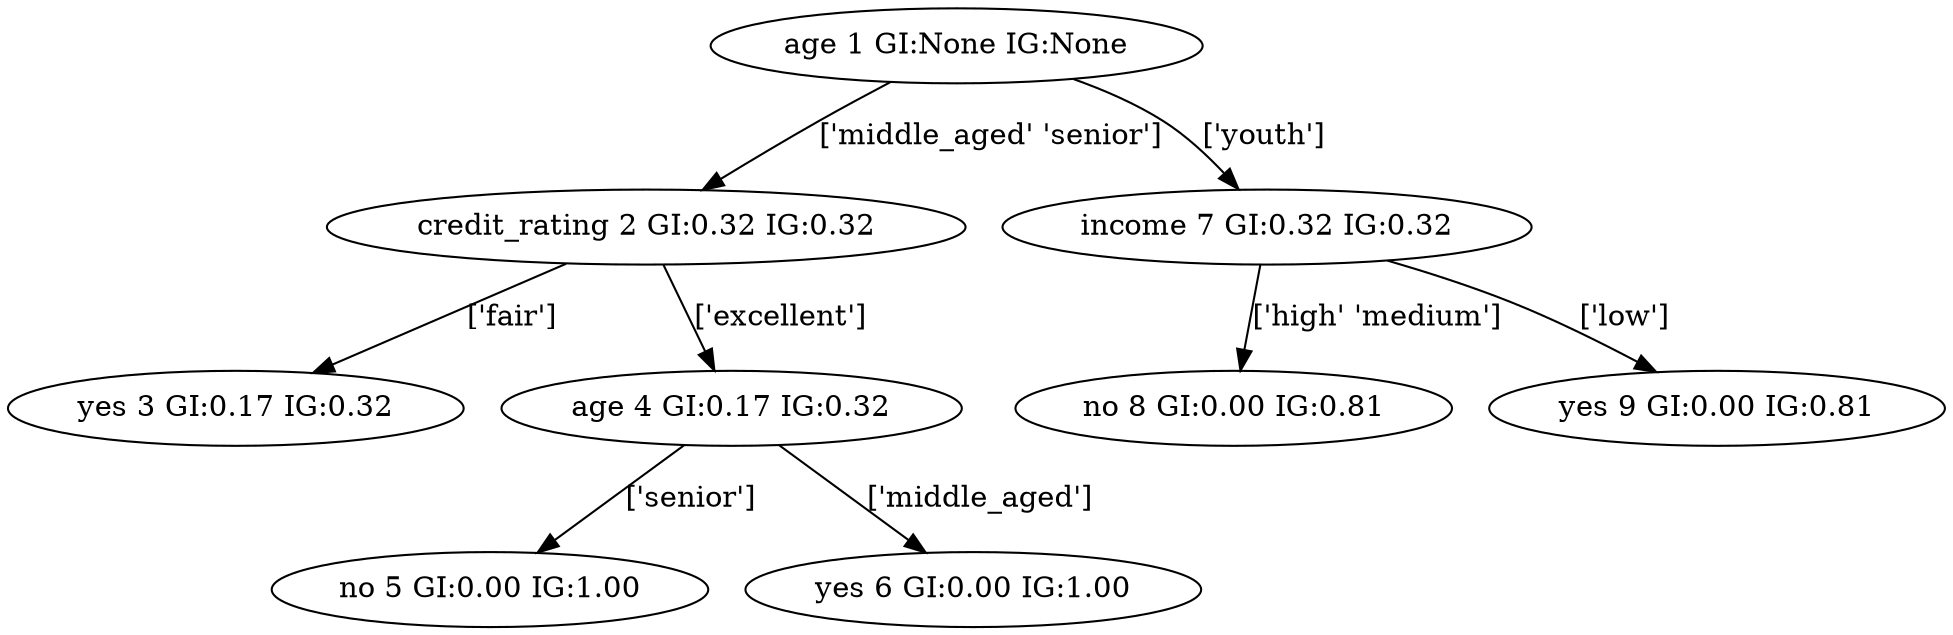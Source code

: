 digraph tree {
    "age 1 GI:None IG:None";
    "credit_rating 2 GI:0.32 IG:0.32";
    "yes 3 GI:0.17 IG:0.32";
    "age 4 GI:0.17 IG:0.32";
    "no 5 GI:0.00 IG:1.00";
    "yes 6 GI:0.00 IG:1.00";
    "income 7 GI:0.32 IG:0.32";
    "no 8 GI:0.00 IG:0.81";
    "yes 9 GI:0.00 IG:0.81";
    "age 1 GI:None IG:None" -> "credit_rating 2 GI:0.32 IG:0.32" [label="['middle_aged' 'senior']"];
    "age 1 GI:None IG:None" -> "income 7 GI:0.32 IG:0.32" [label="['youth']"];
    "credit_rating 2 GI:0.32 IG:0.32" -> "yes 3 GI:0.17 IG:0.32" [label="['fair']"];
    "credit_rating 2 GI:0.32 IG:0.32" -> "age 4 GI:0.17 IG:0.32" [label="['excellent']"];
    "age 4 GI:0.17 IG:0.32" -> "no 5 GI:0.00 IG:1.00" [label="['senior']"];
    "age 4 GI:0.17 IG:0.32" -> "yes 6 GI:0.00 IG:1.00" [label="['middle_aged']"];
    "income 7 GI:0.32 IG:0.32" -> "no 8 GI:0.00 IG:0.81" [label="['high' 'medium']"];
    "income 7 GI:0.32 IG:0.32" -> "yes 9 GI:0.00 IG:0.81" [label="['low']"];
}
